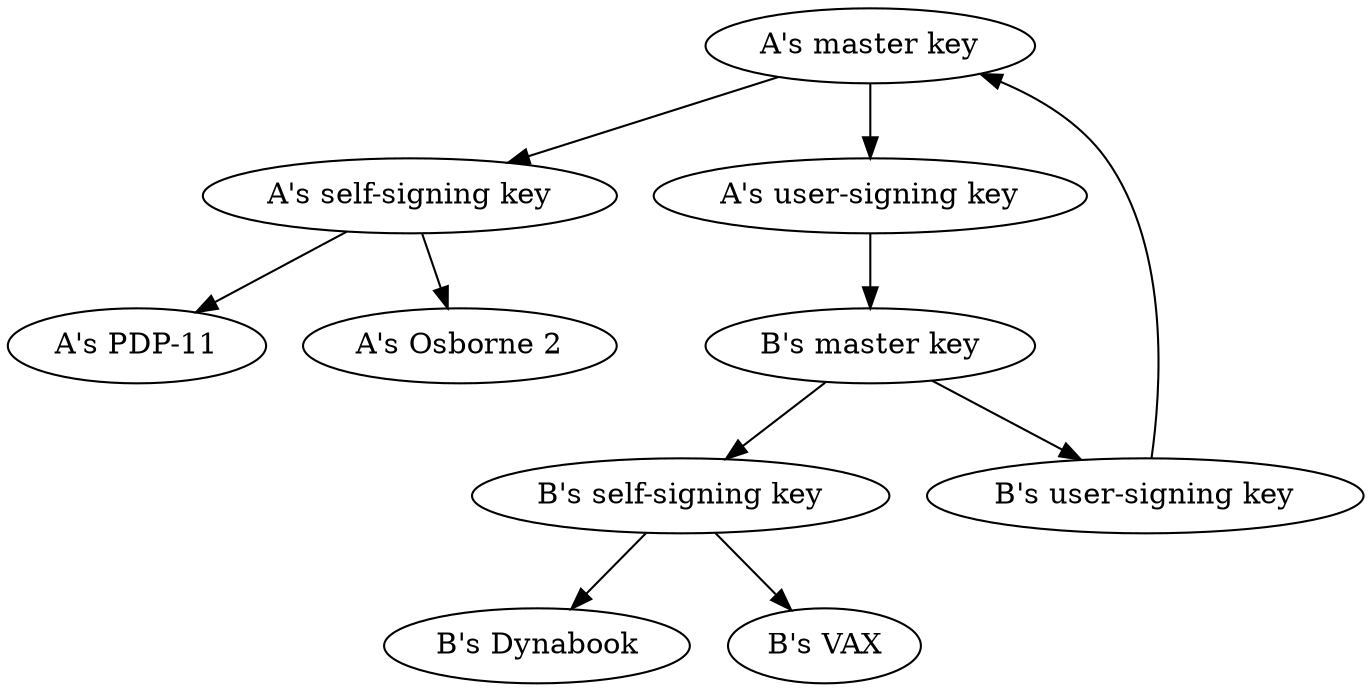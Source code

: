 digraph {
A1 [label="A's PDP-11"]
A2 [label="A's Osborne 2"]
AM [label="A's master key"]
AS [label="A's self-signing key"]
AU [label="A's user-signing key"]
BM [label="B's master key"]
BU [label="B's user-signing key"]
BS [label="B's self-signing key"]
B1 [label="B's Dynabook"]
B2 [label="B's VAX"]
AS -> A1
AS -> A2
AM -> AS
AM -> AU
AU -> BM
BM -> BS
BM -> BU
BU -> AM
BS -> B1
BS -> B2
}
